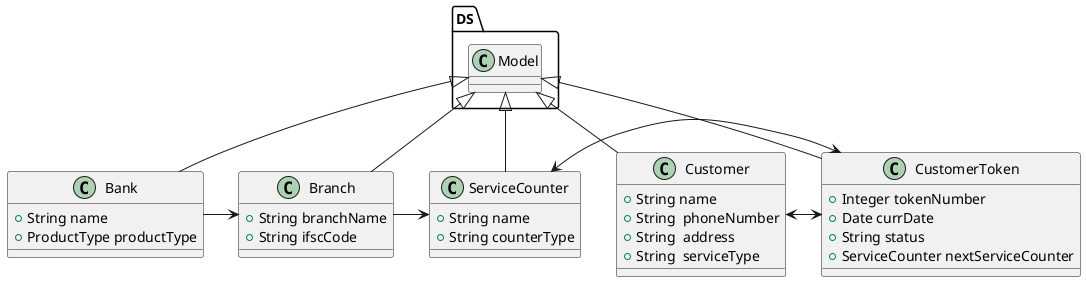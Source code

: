 @startuml

class Bank extends DS.Model {
    +String name
    +ProductType productType
}

class Branch extends DS.Model {
    +String branchName
    +String ifscCode
}

class ServiceCounter extends DS.Model {
    +String name
    +String counterType
}

class Customer extends DS.Model {
    +String name
    +String  phoneNumber
    +String  address
    +String  serviceType
}

class CustomerToken extends DS.Model {
    +Integer tokenNumber
    +Date currDate
    +String status
    +ServiceCounter nextServiceCounter
}

Bank -> Branch
Branch -> ServiceCounter
ServiceCounter <-> CustomerToken
Customer <-> CustomerToken
@enduml